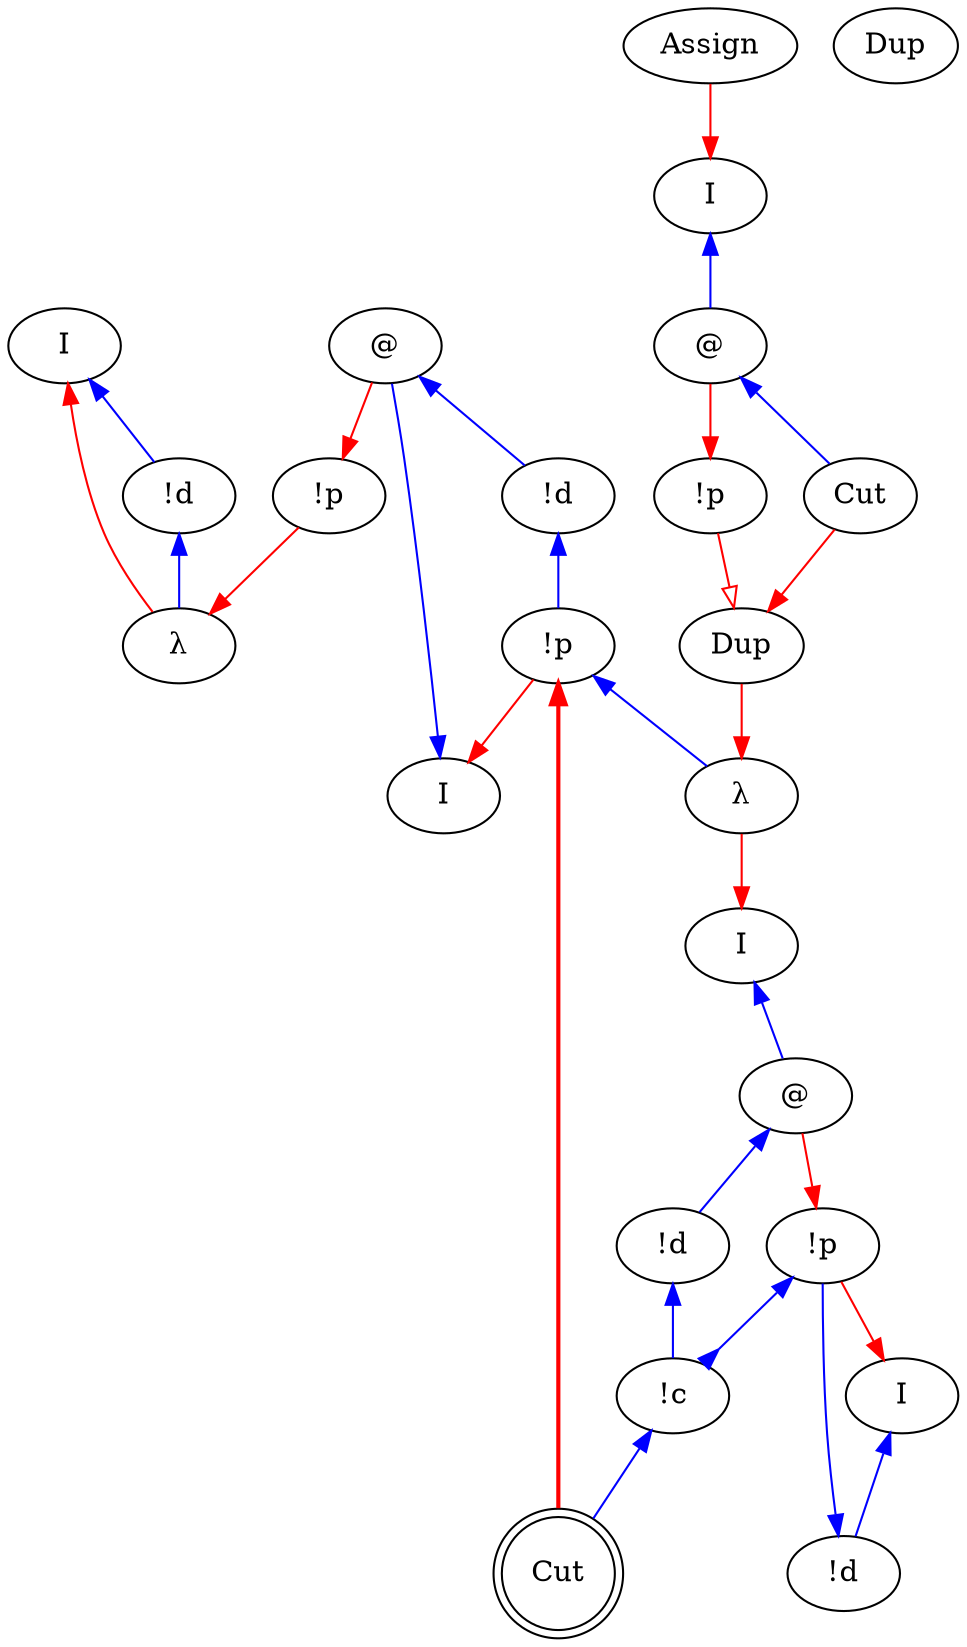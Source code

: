 digraph {
rankdir="TB"
"I0" [label="I"]
"!d1" [label="!d"]
"λ2" [label="λ"]
"!p3" [label="!p"]
"I4" [label="I"]
"@5" [label="@"]
"!d6" [label="!d"]
"!p7" [label="!p"]
"I8" [label="I"]
"!d9" [label="!d"]
"!p10" [label="!p"]
"I11" [label="I"]
"@12" [label="@"]
"!d13" [label="!d"]
"!c14" [label="!c"]
"λ15" [label="λ"]
"I16" [label="I"]
"@17" [label="@"]
"Assign18" [label="Assign"]
"Dup19" [label="Dup"]
"Dup20" [label="Dup"]
"Cut21" [label="Cut"]
"!p22" [label="!p"]
"Cut23" [label="Cut",shape=doublecircle]
"!p7" -> "λ15"[color=blue,weight=1,tooltip="h34",arrowtail=normal,arrowhead=none,dir=both]
"!d6" -> "!p7"[color=blue,weight=1,tooltip="hf65",arrowtail=normal,arrowhead=none,dir=both]
"!d1" -> "λ2"[color=blue,weight=1,tooltip="i81",arrowtail=normal,arrowhead=none,dir=both]
"I0" -> "!d1"[color=blue,weight=1,tooltip="iret84",arrowtail=normal,arrowhead=none,dir=both]
"I16" -> "@17"[color=blue,weight=1,tooltip="lret19",arrowtail=normal,arrowhead=none,dir=both]
"I11" -> "@12"[color=blue,weight=1,tooltip="lret53",arrowtail=normal,arrowhead=none,dir=both]
"I4" -> "@5"[color=blue,weight=1,tooltip="lret75",arrowtail=normal,arrowhead=none,dir=both]
"@17" -> "Cut21"[color=blue,weight=1,tooltip="lval14",arrowtail=normal,arrowhead=none,dir=both]
"@12" -> "!d13"[color=blue,weight=1,tooltip="lval48",arrowtail=normal,arrowhead=none,dir=both]
"@5" -> "!d6"[color=blue,weight=1,tooltip="lval70",arrowtail=normal,arrowhead=none,dir=both]
"@17" -> "!p22"[color=red,weight=2,tooltip="newrret18",arrowhead=normal,arrowtail=none,dir=both]
"@12" -> "!p10"[color=red,weight=2,tooltip="newrret52",arrowhead=normal,arrowtail=none,dir=both]
"Cut23" -> "!p7"[color=red,weight=2,tooltip="newrret61",arrowhead=normal,arrowtail=none,penwidth=2,dir=both]
"@5" -> "!p3"[color=red,weight=2,tooltip="newrret74",arrowhead=normal,arrowtail=none,dir=both]
"Dup20" -> "λ15"[color=red,weight=2,tooltip="newrretf31",arrowhead=normal,arrowtail=none,dir=both]
"!p10" -> "I8"[color=red,weight=2,tooltip="newrretf57",arrowhead=normal,arrowtail=none,dir=both]
"!p7" -> "I4"[color=red,weight=2,tooltip="newrretf66",arrowhead=normal,arrowtail=none,dir=both]
"!p3" -> "λ2"[color=red,weight=2,tooltip="newrretf78",arrowhead=normal,arrowtail=none,dir=both]
"Cut21" -> "Dup20"[color=red,weight=2,tooltip="newrretf87",arrowhead=normal,arrowtail=none,dir=both]
"!p22" -> "Dup20"[color=red,weight=2,tooltip="newrretf91",arrowhead=onormal,arrowtail=none,dir=both]
"λ15" -> "I11"[color=red,weight=2,tooltip="ret42",arrowhead=normal,arrowtail=none,dir=both]
"Assign18" -> "I16"[color=red,weight=2,tooltip="ret8",arrowhead=normal,arrowtail=none,dir=both]
"λ2" -> "I0"[color=red,weight=2,tooltip="ret82",arrowhead=normal,arrowtail=none,dir=both]
"!c14" -> "Cut23"[color=blue,weight=1,tooltip="y41",arrowtail=normal,arrowhead=none,dir=both]
"!d13" -> "!c14"[color=blue,weight=1,tooltip="yA43",arrowtail=normal,arrowhead=none,dir=both]
"!p10" -> "!c14"[color=blue,weight=1,tooltip="yB44",arrowtail=normal,arrowhead=inv,dir=both]
"!d9" -> "!p10"[color=blue,weight=1,tooltip="yBf56",arrowtail=normal,arrowhead=none,dir=both]
"I8" -> "!d9"[color=blue,weight=1,tooltip="yret60",arrowtail=normal,arrowhead=none,dir=both]
}
